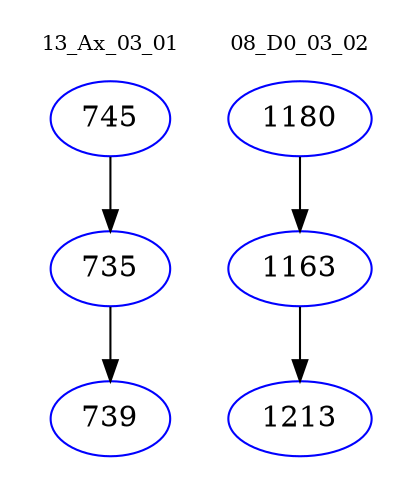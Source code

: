 digraph{
subgraph cluster_0 {
color = white
label = "13_Ax_03_01";
fontsize=10;
T0_745 [label="745", color="blue"]
T0_745 -> T0_735 [color="black"]
T0_735 [label="735", color="blue"]
T0_735 -> T0_739 [color="black"]
T0_739 [label="739", color="blue"]
}
subgraph cluster_1 {
color = white
label = "08_D0_03_02";
fontsize=10;
T1_1180 [label="1180", color="blue"]
T1_1180 -> T1_1163 [color="black"]
T1_1163 [label="1163", color="blue"]
T1_1163 -> T1_1213 [color="black"]
T1_1213 [label="1213", color="blue"]
}
}
